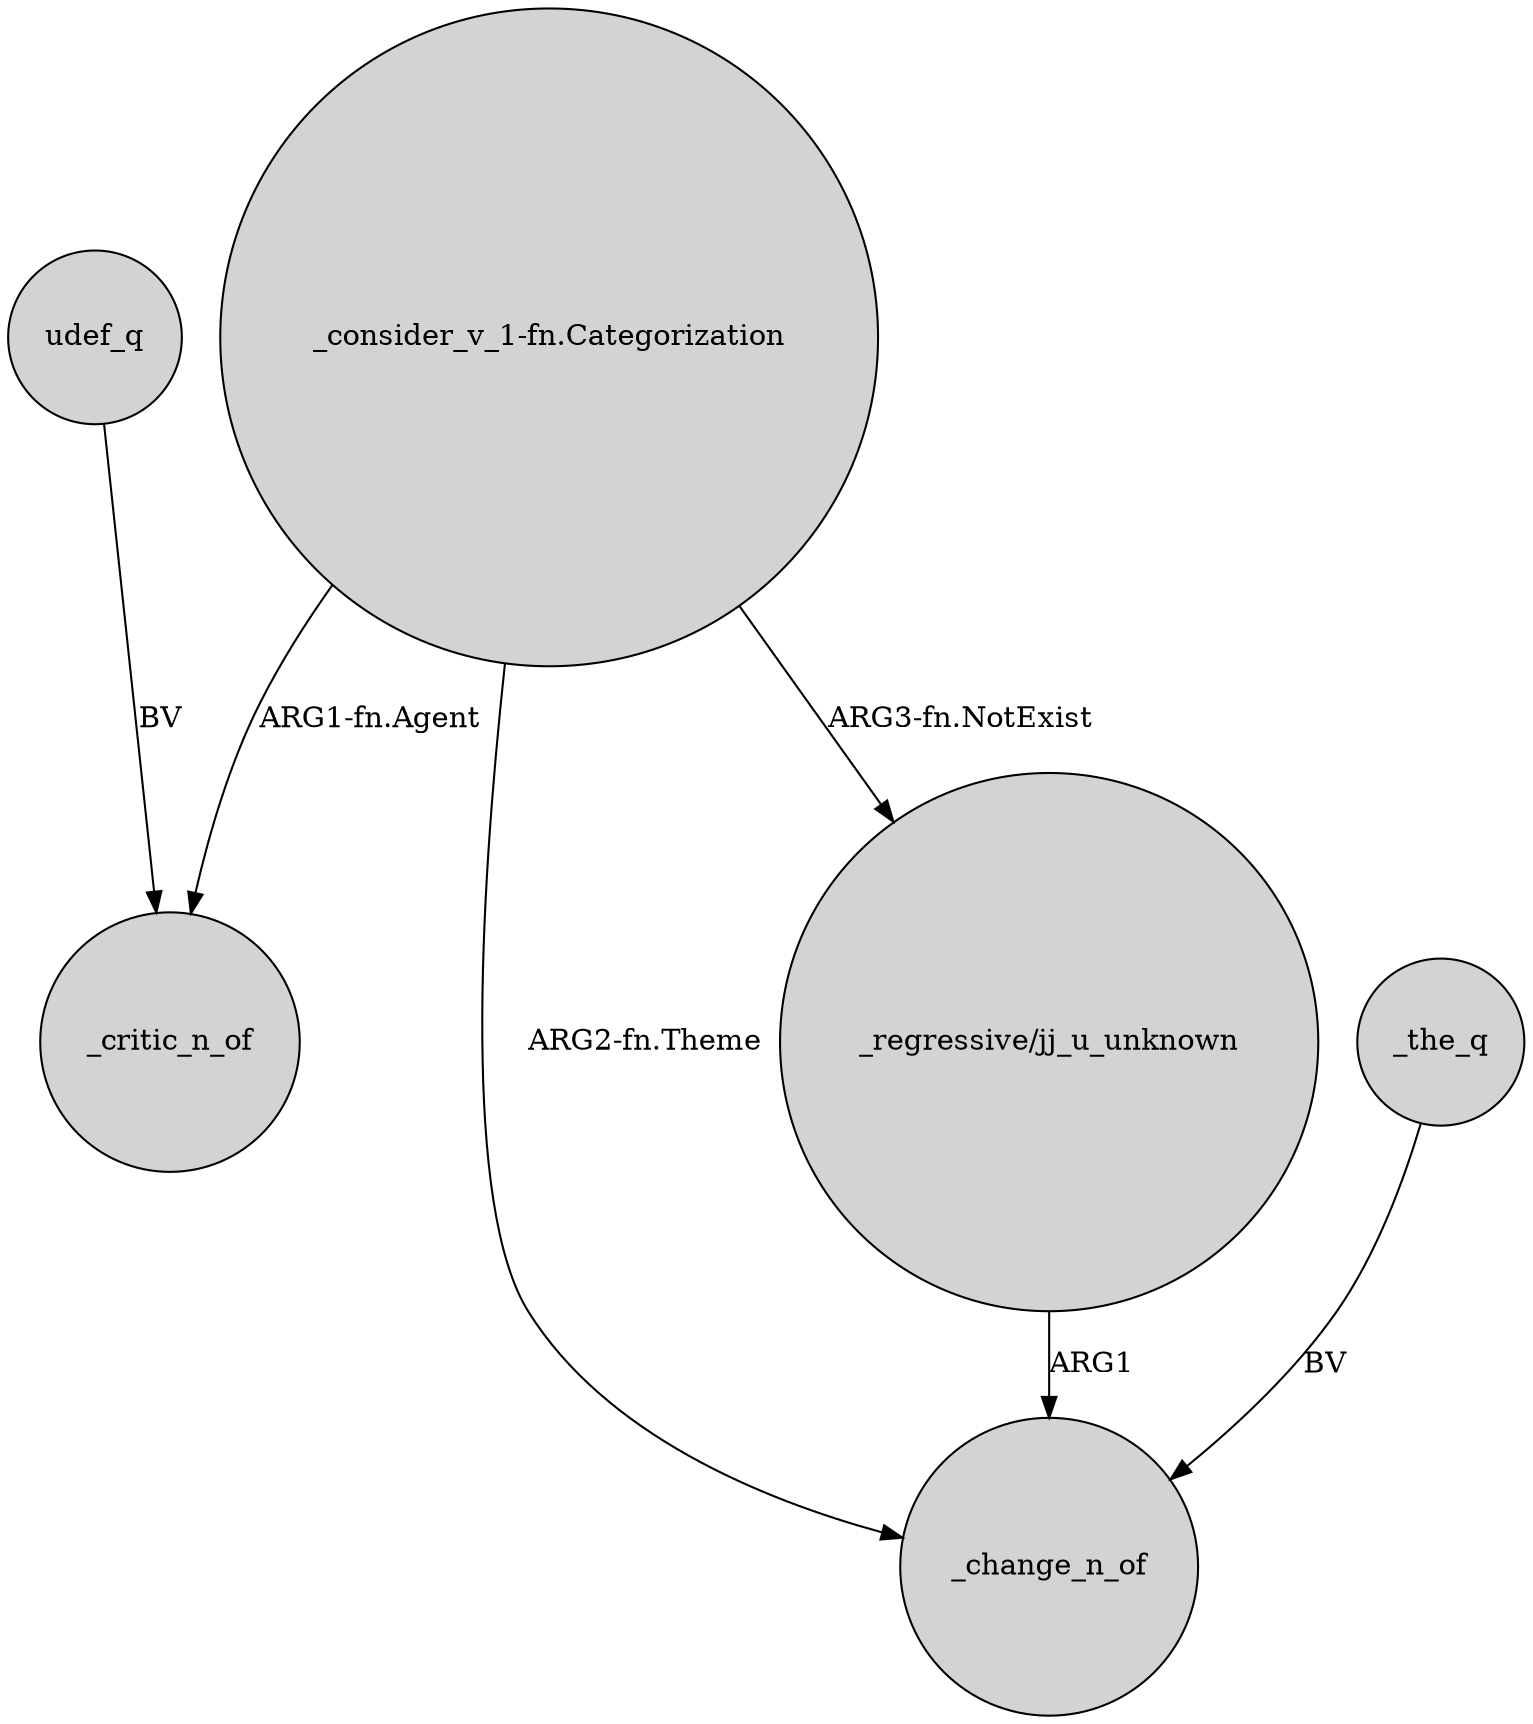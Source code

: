 digraph {
	node [shape=circle style=filled]
	udef_q -> _critic_n_of [label=BV]
	"_consider_v_1-fn.Categorization" -> _change_n_of [label="ARG2-fn.Theme"]
	_the_q -> _change_n_of [label=BV]
	"_regressive/jj_u_unknown" -> _change_n_of [label=ARG1]
	"_consider_v_1-fn.Categorization" -> "_regressive/jj_u_unknown" [label="ARG3-fn.NotExist"]
	"_consider_v_1-fn.Categorization" -> _critic_n_of [label="ARG1-fn.Agent"]
}

